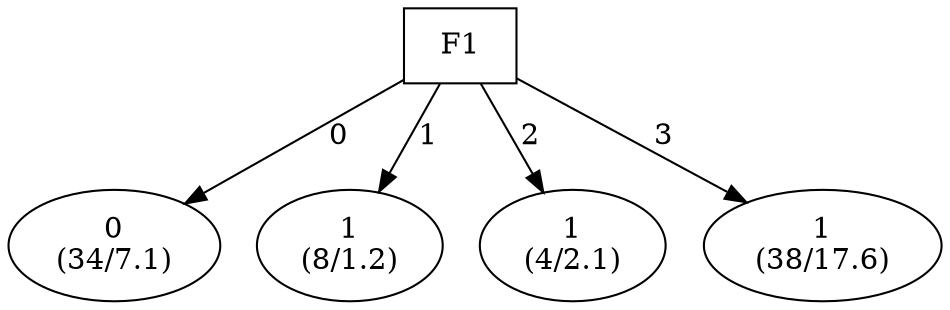 digraph YaDT {
n0 [ shape=box, label="F1\n"]
n0 -> n1 [label="0"]
n1 [ shape=ellipse, label="0\n(34/7.1)"]
n0 -> n2 [label="1"]
n2 [ shape=ellipse, label="1\n(8/1.2)"]
n0 -> n3 [label="2"]
n3 [ shape=ellipse, label="1\n(4/2.1)"]
n0 -> n4 [label="3"]
n4 [ shape=ellipse, label="1\n(38/17.6)"]
}
